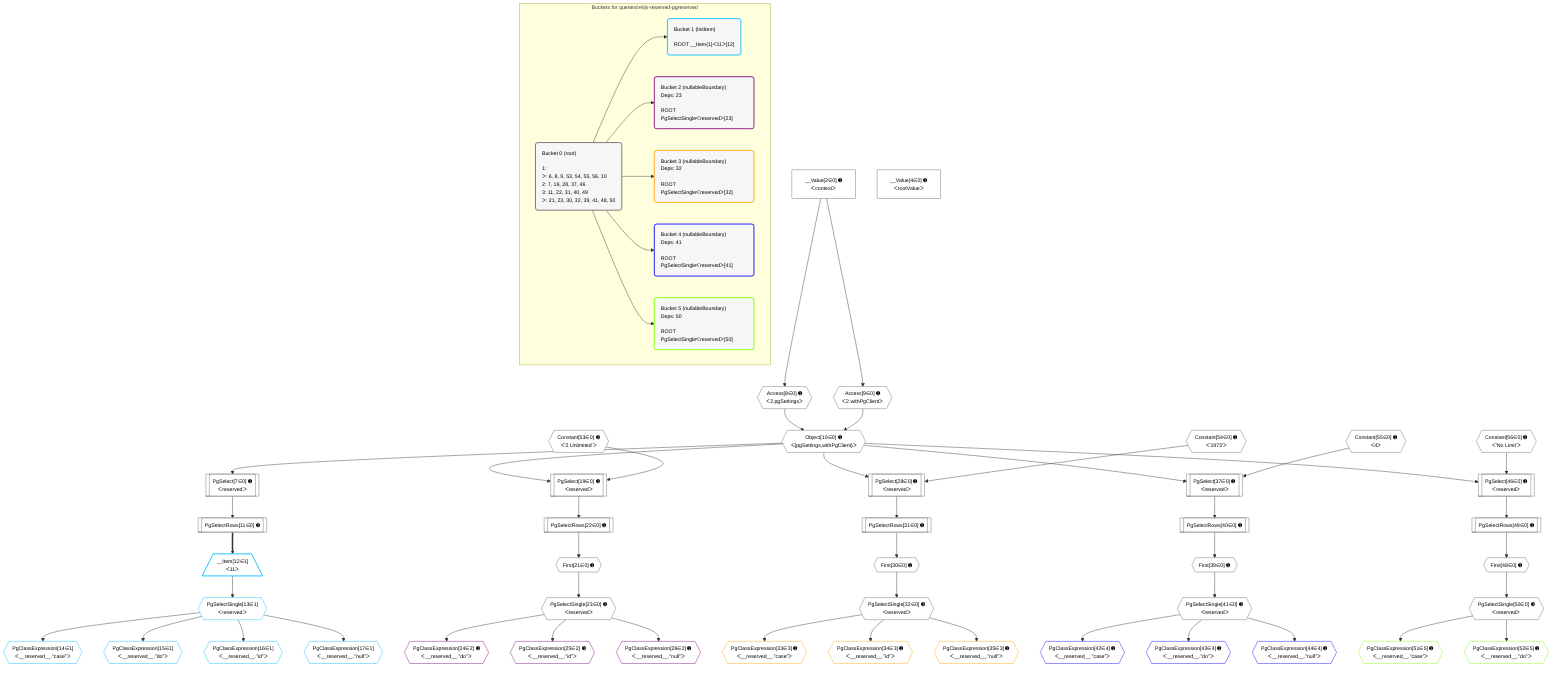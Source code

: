 %%{init: {'themeVariables': { 'fontSize': '12px'}}}%%
graph TD
    classDef path fill:#eee,stroke:#000,color:#000
    classDef plan fill:#fff,stroke-width:1px,color:#000
    classDef itemplan fill:#fff,stroke-width:2px,color:#000
    classDef unbatchedplan fill:#dff,stroke-width:1px,color:#000
    classDef sideeffectplan fill:#fcc,stroke-width:2px,color:#000
    classDef bucket fill:#f6f6f6,color:#000,stroke-width:2px,text-align:left


    %% plan dependencies
    PgSelect7[["PgSelect[7∈0] ➊<br />ᐸreservedᐳ"]]:::plan
    Object10{{"Object[10∈0] ➊<br />ᐸ{pgSettings,withPgClient}ᐳ"}}:::plan
    Object10 --> PgSelect7
    Access8{{"Access[8∈0] ➊<br />ᐸ2.pgSettingsᐳ"}}:::plan
    Access9{{"Access[9∈0] ➊<br />ᐸ2.withPgClientᐳ"}}:::plan
    Access8 & Access9 --> Object10
    PgSelect19[["PgSelect[19∈0] ➊<br />ᐸreservedᐳ"]]:::plan
    Constant53{{"Constant[53∈0] ➊<br />ᐸ'2 Unlimited'ᐳ"}}:::plan
    Object10 & Constant53 --> PgSelect19
    PgSelect28[["PgSelect[28∈0] ➊<br />ᐸreservedᐳ"]]:::plan
    Constant54{{"Constant[54∈0] ➊<br />ᐸ'1973'ᐳ"}}:::plan
    Object10 & Constant54 --> PgSelect28
    PgSelect37[["PgSelect[37∈0] ➊<br />ᐸreservedᐳ"]]:::plan
    Constant55{{"Constant[55∈0] ➊<br />ᐸ4ᐳ"}}:::plan
    Object10 & Constant55 --> PgSelect37
    PgSelect46[["PgSelect[46∈0] ➊<br />ᐸreservedᐳ"]]:::plan
    Constant56{{"Constant[56∈0] ➊<br />ᐸ'No Limit'ᐳ"}}:::plan
    Object10 & Constant56 --> PgSelect46
    __Value2["__Value[2∈0] ➊<br />ᐸcontextᐳ"]:::plan
    __Value2 --> Access8
    __Value2 --> Access9
    PgSelectRows11[["PgSelectRows[11∈0] ➊"]]:::plan
    PgSelect7 --> PgSelectRows11
    First21{{"First[21∈0] ➊"}}:::plan
    PgSelectRows22[["PgSelectRows[22∈0] ➊"]]:::plan
    PgSelectRows22 --> First21
    PgSelect19 --> PgSelectRows22
    PgSelectSingle23{{"PgSelectSingle[23∈0] ➊<br />ᐸreservedᐳ"}}:::plan
    First21 --> PgSelectSingle23
    First30{{"First[30∈0] ➊"}}:::plan
    PgSelectRows31[["PgSelectRows[31∈0] ➊"]]:::plan
    PgSelectRows31 --> First30
    PgSelect28 --> PgSelectRows31
    PgSelectSingle32{{"PgSelectSingle[32∈0] ➊<br />ᐸreservedᐳ"}}:::plan
    First30 --> PgSelectSingle32
    First39{{"First[39∈0] ➊"}}:::plan
    PgSelectRows40[["PgSelectRows[40∈0] ➊"]]:::plan
    PgSelectRows40 --> First39
    PgSelect37 --> PgSelectRows40
    PgSelectSingle41{{"PgSelectSingle[41∈0] ➊<br />ᐸreservedᐳ"}}:::plan
    First39 --> PgSelectSingle41
    First48{{"First[48∈0] ➊"}}:::plan
    PgSelectRows49[["PgSelectRows[49∈0] ➊"]]:::plan
    PgSelectRows49 --> First48
    PgSelect46 --> PgSelectRows49
    PgSelectSingle50{{"PgSelectSingle[50∈0] ➊<br />ᐸreservedᐳ"}}:::plan
    First48 --> PgSelectSingle50
    __Value4["__Value[4∈0] ➊<br />ᐸrootValueᐳ"]:::plan
    __Item12[/"__Item[12∈1]<br />ᐸ11ᐳ"\]:::itemplan
    PgSelectRows11 ==> __Item12
    PgSelectSingle13{{"PgSelectSingle[13∈1]<br />ᐸreservedᐳ"}}:::plan
    __Item12 --> PgSelectSingle13
    PgClassExpression14{{"PgClassExpression[14∈1]<br />ᐸ__reserved__.”case”ᐳ"}}:::plan
    PgSelectSingle13 --> PgClassExpression14
    PgClassExpression15{{"PgClassExpression[15∈1]<br />ᐸ__reserved__.”do”ᐳ"}}:::plan
    PgSelectSingle13 --> PgClassExpression15
    PgClassExpression16{{"PgClassExpression[16∈1]<br />ᐸ__reserved__.”id”ᐳ"}}:::plan
    PgSelectSingle13 --> PgClassExpression16
    PgClassExpression17{{"PgClassExpression[17∈1]<br />ᐸ__reserved__.”null”ᐳ"}}:::plan
    PgSelectSingle13 --> PgClassExpression17
    PgClassExpression24{{"PgClassExpression[24∈2] ➊<br />ᐸ__reserved__.”do”ᐳ"}}:::plan
    PgSelectSingle23 --> PgClassExpression24
    PgClassExpression25{{"PgClassExpression[25∈2] ➊<br />ᐸ__reserved__.”id”ᐳ"}}:::plan
    PgSelectSingle23 --> PgClassExpression25
    PgClassExpression26{{"PgClassExpression[26∈2] ➊<br />ᐸ__reserved__.”null”ᐳ"}}:::plan
    PgSelectSingle23 --> PgClassExpression26
    PgClassExpression33{{"PgClassExpression[33∈3] ➊<br />ᐸ__reserved__.”case”ᐳ"}}:::plan
    PgSelectSingle32 --> PgClassExpression33
    PgClassExpression34{{"PgClassExpression[34∈3] ➊<br />ᐸ__reserved__.”id”ᐳ"}}:::plan
    PgSelectSingle32 --> PgClassExpression34
    PgClassExpression35{{"PgClassExpression[35∈3] ➊<br />ᐸ__reserved__.”null”ᐳ"}}:::plan
    PgSelectSingle32 --> PgClassExpression35
    PgClassExpression42{{"PgClassExpression[42∈4] ➊<br />ᐸ__reserved__.”case”ᐳ"}}:::plan
    PgSelectSingle41 --> PgClassExpression42
    PgClassExpression43{{"PgClassExpression[43∈4] ➊<br />ᐸ__reserved__.”do”ᐳ"}}:::plan
    PgSelectSingle41 --> PgClassExpression43
    PgClassExpression44{{"PgClassExpression[44∈4] ➊<br />ᐸ__reserved__.”null”ᐳ"}}:::plan
    PgSelectSingle41 --> PgClassExpression44
    PgClassExpression51{{"PgClassExpression[51∈5] ➊<br />ᐸ__reserved__.”case”ᐳ"}}:::plan
    PgSelectSingle50 --> PgClassExpression51
    PgClassExpression52{{"PgClassExpression[52∈5] ➊<br />ᐸ__reserved__.”do”ᐳ"}}:::plan
    PgSelectSingle50 --> PgClassExpression52

    %% define steps

    subgraph "Buckets for queries/v4/js-reserved-pgreserved"
    Bucket0("Bucket 0 (root)<br /><br />1: <br />ᐳ: 6, 8, 9, 53, 54, 55, 56, 10<br />2: 7, 19, 28, 37, 46<br />3: 11, 22, 31, 40, 49<br />ᐳ: 21, 23, 30, 32, 39, 41, 48, 50"):::bucket
    classDef bucket0 stroke:#696969
    class Bucket0,__Value2,__Value4,PgSelect7,Access8,Access9,Object10,PgSelectRows11,PgSelect19,First21,PgSelectRows22,PgSelectSingle23,PgSelect28,First30,PgSelectRows31,PgSelectSingle32,PgSelect37,First39,PgSelectRows40,PgSelectSingle41,PgSelect46,First48,PgSelectRows49,PgSelectSingle50,Constant53,Constant54,Constant55,Constant56 bucket0
    Bucket1("Bucket 1 (listItem)<br /><br />ROOT __Item{1}ᐸ11ᐳ[12]"):::bucket
    classDef bucket1 stroke:#00bfff
    class Bucket1,__Item12,PgSelectSingle13,PgClassExpression14,PgClassExpression15,PgClassExpression16,PgClassExpression17 bucket1
    Bucket2("Bucket 2 (nullableBoundary)<br />Deps: 23<br /><br />ROOT PgSelectSingleᐸreservedᐳ[23]"):::bucket
    classDef bucket2 stroke:#7f007f
    class Bucket2,PgClassExpression24,PgClassExpression25,PgClassExpression26 bucket2
    Bucket3("Bucket 3 (nullableBoundary)<br />Deps: 32<br /><br />ROOT PgSelectSingleᐸreservedᐳ[32]"):::bucket
    classDef bucket3 stroke:#ffa500
    class Bucket3,PgClassExpression33,PgClassExpression34,PgClassExpression35 bucket3
    Bucket4("Bucket 4 (nullableBoundary)<br />Deps: 41<br /><br />ROOT PgSelectSingleᐸreservedᐳ[41]"):::bucket
    classDef bucket4 stroke:#0000ff
    class Bucket4,PgClassExpression42,PgClassExpression43,PgClassExpression44 bucket4
    Bucket5("Bucket 5 (nullableBoundary)<br />Deps: 50<br /><br />ROOT PgSelectSingleᐸreservedᐳ[50]"):::bucket
    classDef bucket5 stroke:#7fff00
    class Bucket5,PgClassExpression51,PgClassExpression52 bucket5
    Bucket0 --> Bucket1 & Bucket2 & Bucket3 & Bucket4 & Bucket5
    end